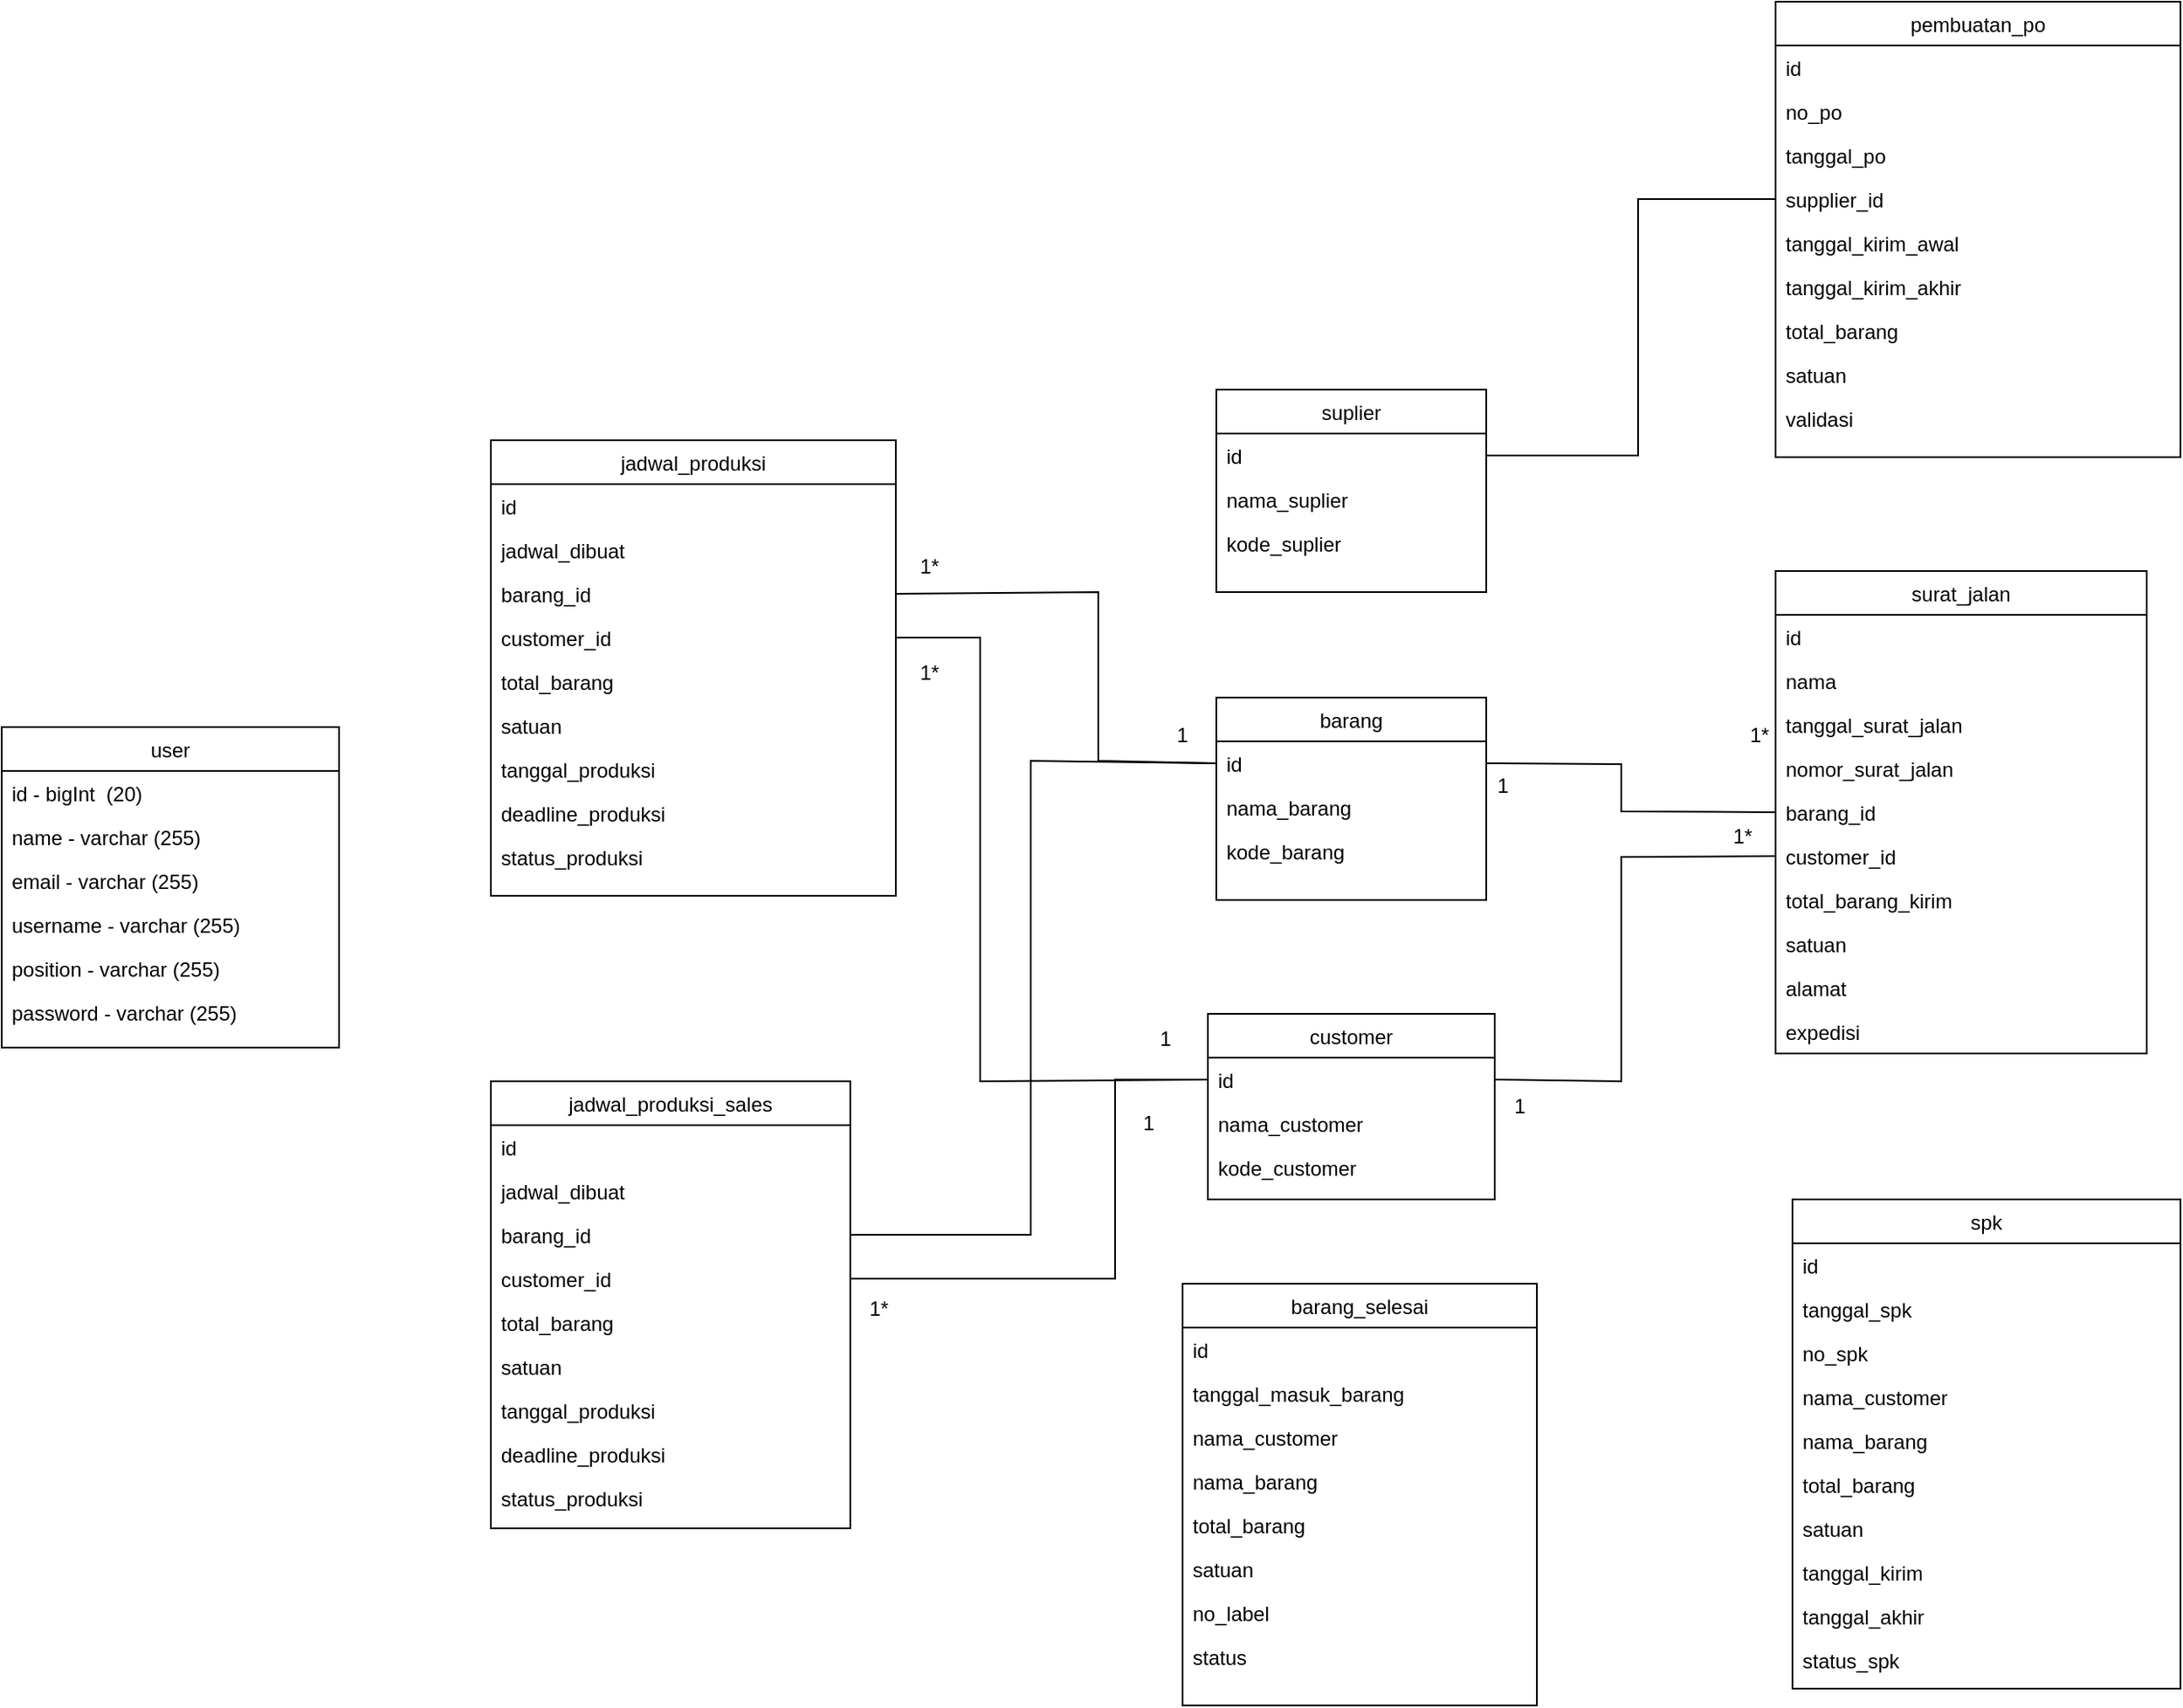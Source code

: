 <mxfile version="20.2.2" type="github">
  <diagram id="C5RBs43oDa-KdzZeNtuy" name="Page-1">
    <mxGraphModel dx="981" dy="1711" grid="1" gridSize="10" guides="1" tooltips="1" connect="1" arrows="1" fold="1" page="1" pageScale="1" pageWidth="827" pageHeight="1169" math="0" shadow="0">
      <root>
        <mxCell id="WIyWlLk6GJQsqaUBKTNV-0" />
        <mxCell id="WIyWlLk6GJQsqaUBKTNV-1" parent="WIyWlLk6GJQsqaUBKTNV-0" />
        <mxCell id="zkfFHV4jXpPFQw0GAbJ--0" value="surat_jalan" style="swimlane;fontStyle=0;align=center;verticalAlign=top;childLayout=stackLayout;horizontal=1;startSize=26;horizontalStack=0;resizeParent=1;resizeLast=0;collapsible=1;marginBottom=0;rounded=0;shadow=0;strokeWidth=1;" parent="WIyWlLk6GJQsqaUBKTNV-1" vertex="1">
          <mxGeometry x="1511.5" y="117.5" width="220" height="286" as="geometry">
            <mxRectangle x="230" y="140" width="160" height="26" as="alternateBounds" />
          </mxGeometry>
        </mxCell>
        <mxCell id="zkfFHV4jXpPFQw0GAbJ--1" value="id" style="text;align=left;verticalAlign=top;spacingLeft=4;spacingRight=4;overflow=hidden;rotatable=0;points=[[0,0.5],[1,0.5]];portConstraint=eastwest;" parent="zkfFHV4jXpPFQw0GAbJ--0" vertex="1">
          <mxGeometry y="26" width="220" height="26" as="geometry" />
        </mxCell>
        <mxCell id="W92CTORP-74Vqz_GSipa-89" value="nama" style="text;align=left;verticalAlign=top;spacingLeft=4;spacingRight=4;overflow=hidden;rotatable=0;points=[[0,0.5],[1,0.5]];portConstraint=eastwest;" vertex="1" parent="zkfFHV4jXpPFQw0GAbJ--0">
          <mxGeometry y="52" width="220" height="26" as="geometry" />
        </mxCell>
        <mxCell id="zkfFHV4jXpPFQw0GAbJ--2" value="tanggal_surat_jalan" style="text;align=left;verticalAlign=top;spacingLeft=4;spacingRight=4;overflow=hidden;rotatable=0;points=[[0,0.5],[1,0.5]];portConstraint=eastwest;rounded=0;shadow=0;html=0;" parent="zkfFHV4jXpPFQw0GAbJ--0" vertex="1">
          <mxGeometry y="78" width="220" height="26" as="geometry" />
        </mxCell>
        <mxCell id="zkfFHV4jXpPFQw0GAbJ--3" value="nomor_surat_jalan" style="text;align=left;verticalAlign=top;spacingLeft=4;spacingRight=4;overflow=hidden;rotatable=0;points=[[0,0.5],[1,0.5]];portConstraint=eastwest;rounded=0;shadow=0;html=0;" parent="zkfFHV4jXpPFQw0GAbJ--0" vertex="1">
          <mxGeometry y="104" width="220" height="26" as="geometry" />
        </mxCell>
        <mxCell id="W92CTORP-74Vqz_GSipa-1" value="barang_id" style="text;align=left;verticalAlign=top;spacingLeft=4;spacingRight=4;overflow=hidden;rotatable=0;points=[[0,0.5],[1,0.5]];portConstraint=eastwest;rounded=0;shadow=0;html=0;" vertex="1" parent="zkfFHV4jXpPFQw0GAbJ--0">
          <mxGeometry y="130" width="220" height="26" as="geometry" />
        </mxCell>
        <mxCell id="W92CTORP-74Vqz_GSipa-0" value="customer_id" style="text;align=left;verticalAlign=top;spacingLeft=4;spacingRight=4;overflow=hidden;rotatable=0;points=[[0,0.5],[1,0.5]];portConstraint=eastwest;rounded=0;shadow=0;html=0;" vertex="1" parent="zkfFHV4jXpPFQw0GAbJ--0">
          <mxGeometry y="156" width="220" height="26" as="geometry" />
        </mxCell>
        <mxCell id="W92CTORP-74Vqz_GSipa-2" value="total_barang_kirim" style="text;align=left;verticalAlign=top;spacingLeft=4;spacingRight=4;overflow=hidden;rotatable=0;points=[[0,0.5],[1,0.5]];portConstraint=eastwest;rounded=0;shadow=0;html=0;" vertex="1" parent="zkfFHV4jXpPFQw0GAbJ--0">
          <mxGeometry y="182" width="220" height="26" as="geometry" />
        </mxCell>
        <mxCell id="W92CTORP-74Vqz_GSipa-3" value="satuan" style="text;align=left;verticalAlign=top;spacingLeft=4;spacingRight=4;overflow=hidden;rotatable=0;points=[[0,0.5],[1,0.5]];portConstraint=eastwest;rounded=0;shadow=0;html=0;" vertex="1" parent="zkfFHV4jXpPFQw0GAbJ--0">
          <mxGeometry y="208" width="220" height="26" as="geometry" />
        </mxCell>
        <mxCell id="W92CTORP-74Vqz_GSipa-4" value="alamat" style="text;align=left;verticalAlign=top;spacingLeft=4;spacingRight=4;overflow=hidden;rotatable=0;points=[[0,0.5],[1,0.5]];portConstraint=eastwest;rounded=0;shadow=0;html=0;" vertex="1" parent="zkfFHV4jXpPFQw0GAbJ--0">
          <mxGeometry y="234" width="220" height="26" as="geometry" />
        </mxCell>
        <mxCell id="W92CTORP-74Vqz_GSipa-5" value="expedisi" style="text;align=left;verticalAlign=top;spacingLeft=4;spacingRight=4;overflow=hidden;rotatable=0;points=[[0,0.5],[1,0.5]];portConstraint=eastwest;rounded=0;shadow=0;html=0;" vertex="1" parent="zkfFHV4jXpPFQw0GAbJ--0">
          <mxGeometry y="260" width="220" height="26" as="geometry" />
        </mxCell>
        <mxCell id="zkfFHV4jXpPFQw0GAbJ--6" value="barang_selesai" style="swimlane;fontStyle=0;align=center;verticalAlign=top;childLayout=stackLayout;horizontal=1;startSize=26;horizontalStack=0;resizeParent=1;resizeLast=0;collapsible=1;marginBottom=0;rounded=0;shadow=0;strokeWidth=1;" parent="WIyWlLk6GJQsqaUBKTNV-1" vertex="1">
          <mxGeometry x="1160" y="540" width="210" height="250" as="geometry">
            <mxRectangle x="130" y="380" width="160" height="26" as="alternateBounds" />
          </mxGeometry>
        </mxCell>
        <mxCell id="zkfFHV4jXpPFQw0GAbJ--7" value="id" style="text;align=left;verticalAlign=top;spacingLeft=4;spacingRight=4;overflow=hidden;rotatable=0;points=[[0,0.5],[1,0.5]];portConstraint=eastwest;" parent="zkfFHV4jXpPFQw0GAbJ--6" vertex="1">
          <mxGeometry y="26" width="210" height="26" as="geometry" />
        </mxCell>
        <mxCell id="zkfFHV4jXpPFQw0GAbJ--8" value="tanggal_masuk_barang" style="text;align=left;verticalAlign=top;spacingLeft=4;spacingRight=4;overflow=hidden;rotatable=0;points=[[0,0.5],[1,0.5]];portConstraint=eastwest;rounded=0;shadow=0;html=0;" parent="zkfFHV4jXpPFQw0GAbJ--6" vertex="1">
          <mxGeometry y="52" width="210" height="26" as="geometry" />
        </mxCell>
        <mxCell id="W92CTORP-74Vqz_GSipa-8" value="nama_customer" style="text;align=left;verticalAlign=top;spacingLeft=4;spacingRight=4;overflow=hidden;rotatable=0;points=[[0,0.5],[1,0.5]];portConstraint=eastwest;rounded=0;shadow=0;html=0;" vertex="1" parent="zkfFHV4jXpPFQw0GAbJ--6">
          <mxGeometry y="78" width="210" height="26" as="geometry" />
        </mxCell>
        <mxCell id="W92CTORP-74Vqz_GSipa-9" value="nama_barang" style="text;align=left;verticalAlign=top;spacingLeft=4;spacingRight=4;overflow=hidden;rotatable=0;points=[[0,0.5],[1,0.5]];portConstraint=eastwest;rounded=0;shadow=0;html=0;" vertex="1" parent="zkfFHV4jXpPFQw0GAbJ--6">
          <mxGeometry y="104" width="210" height="26" as="geometry" />
        </mxCell>
        <mxCell id="W92CTORP-74Vqz_GSipa-10" value="total_barang" style="text;align=left;verticalAlign=top;spacingLeft=4;spacingRight=4;overflow=hidden;rotatable=0;points=[[0,0.5],[1,0.5]];portConstraint=eastwest;rounded=0;shadow=0;html=0;" vertex="1" parent="zkfFHV4jXpPFQw0GAbJ--6">
          <mxGeometry y="130" width="210" height="26" as="geometry" />
        </mxCell>
        <mxCell id="W92CTORP-74Vqz_GSipa-11" value="satuan" style="text;align=left;verticalAlign=top;spacingLeft=4;spacingRight=4;overflow=hidden;rotatable=0;points=[[0,0.5],[1,0.5]];portConstraint=eastwest;rounded=0;shadow=0;html=0;" vertex="1" parent="zkfFHV4jXpPFQw0GAbJ--6">
          <mxGeometry y="156" width="210" height="26" as="geometry" />
        </mxCell>
        <mxCell id="W92CTORP-74Vqz_GSipa-12" value="no_label" style="text;align=left;verticalAlign=top;spacingLeft=4;spacingRight=4;overflow=hidden;rotatable=0;points=[[0,0.5],[1,0.5]];portConstraint=eastwest;rounded=0;shadow=0;html=0;" vertex="1" parent="zkfFHV4jXpPFQw0GAbJ--6">
          <mxGeometry y="182" width="210" height="26" as="geometry" />
        </mxCell>
        <mxCell id="W92CTORP-74Vqz_GSipa-13" value="status" style="text;align=left;verticalAlign=top;spacingLeft=4;spacingRight=4;overflow=hidden;rotatable=0;points=[[0,0.5],[1,0.5]];portConstraint=eastwest;rounded=0;shadow=0;html=0;" vertex="1" parent="zkfFHV4jXpPFQw0GAbJ--6">
          <mxGeometry y="208" width="210" height="26" as="geometry" />
        </mxCell>
        <mxCell id="zkfFHV4jXpPFQw0GAbJ--13" value="customer" style="swimlane;fontStyle=0;align=center;verticalAlign=top;childLayout=stackLayout;horizontal=1;startSize=26;horizontalStack=0;resizeParent=1;resizeLast=0;collapsible=1;marginBottom=0;rounded=0;shadow=0;strokeWidth=1;" parent="WIyWlLk6GJQsqaUBKTNV-1" vertex="1">
          <mxGeometry x="1175" y="380" width="170" height="110" as="geometry">
            <mxRectangle x="340" y="380" width="170" height="26" as="alternateBounds" />
          </mxGeometry>
        </mxCell>
        <mxCell id="zkfFHV4jXpPFQw0GAbJ--14" value="id" style="text;align=left;verticalAlign=top;spacingLeft=4;spacingRight=4;overflow=hidden;rotatable=0;points=[[0,0.5],[1,0.5]];portConstraint=eastwest;" parent="zkfFHV4jXpPFQw0GAbJ--13" vertex="1">
          <mxGeometry y="26" width="170" height="26" as="geometry" />
        </mxCell>
        <mxCell id="W92CTORP-74Vqz_GSipa-6" value="nama_customer" style="text;align=left;verticalAlign=top;spacingLeft=4;spacingRight=4;overflow=hidden;rotatable=0;points=[[0,0.5],[1,0.5]];portConstraint=eastwest;" vertex="1" parent="zkfFHV4jXpPFQw0GAbJ--13">
          <mxGeometry y="52" width="170" height="26" as="geometry" />
        </mxCell>
        <mxCell id="W92CTORP-74Vqz_GSipa-7" value="kode_customer" style="text;align=left;verticalAlign=top;spacingLeft=4;spacingRight=4;overflow=hidden;rotatable=0;points=[[0,0.5],[1,0.5]];portConstraint=eastwest;" vertex="1" parent="zkfFHV4jXpPFQw0GAbJ--13">
          <mxGeometry y="78" width="170" height="26" as="geometry" />
        </mxCell>
        <mxCell id="zkfFHV4jXpPFQw0GAbJ--17" value="barang" style="swimlane;fontStyle=0;align=center;verticalAlign=top;childLayout=stackLayout;horizontal=1;startSize=26;horizontalStack=0;resizeParent=1;resizeLast=0;collapsible=1;marginBottom=0;rounded=0;shadow=0;strokeWidth=1;" parent="WIyWlLk6GJQsqaUBKTNV-1" vertex="1">
          <mxGeometry x="1180" y="192.5" width="160" height="120" as="geometry">
            <mxRectangle x="550" y="140" width="160" height="26" as="alternateBounds" />
          </mxGeometry>
        </mxCell>
        <mxCell id="zkfFHV4jXpPFQw0GAbJ--18" value="id" style="text;align=left;verticalAlign=top;spacingLeft=4;spacingRight=4;overflow=hidden;rotatable=0;points=[[0,0.5],[1,0.5]];portConstraint=eastwest;" parent="zkfFHV4jXpPFQw0GAbJ--17" vertex="1">
          <mxGeometry y="26" width="160" height="26" as="geometry" />
        </mxCell>
        <mxCell id="zkfFHV4jXpPFQw0GAbJ--19" value="nama_barang" style="text;align=left;verticalAlign=top;spacingLeft=4;spacingRight=4;overflow=hidden;rotatable=0;points=[[0,0.5],[1,0.5]];portConstraint=eastwest;rounded=0;shadow=0;html=0;" parent="zkfFHV4jXpPFQw0GAbJ--17" vertex="1">
          <mxGeometry y="52" width="160" height="26" as="geometry" />
        </mxCell>
        <mxCell id="zkfFHV4jXpPFQw0GAbJ--20" value="kode_barang" style="text;align=left;verticalAlign=top;spacingLeft=4;spacingRight=4;overflow=hidden;rotatable=0;points=[[0,0.5],[1,0.5]];portConstraint=eastwest;rounded=0;shadow=0;html=0;" parent="zkfFHV4jXpPFQw0GAbJ--17" vertex="1">
          <mxGeometry y="78" width="160" height="26" as="geometry" />
        </mxCell>
        <mxCell id="W92CTORP-74Vqz_GSipa-14" value="spk" style="swimlane;fontStyle=0;align=center;verticalAlign=top;childLayout=stackLayout;horizontal=1;startSize=26;horizontalStack=0;resizeParent=1;resizeLast=0;collapsible=1;marginBottom=0;rounded=0;shadow=0;strokeWidth=1;" vertex="1" parent="WIyWlLk6GJQsqaUBKTNV-1">
          <mxGeometry x="1521.5" y="490" width="230" height="290" as="geometry">
            <mxRectangle x="130" y="380" width="160" height="26" as="alternateBounds" />
          </mxGeometry>
        </mxCell>
        <mxCell id="W92CTORP-74Vqz_GSipa-15" value="id" style="text;align=left;verticalAlign=top;spacingLeft=4;spacingRight=4;overflow=hidden;rotatable=0;points=[[0,0.5],[1,0.5]];portConstraint=eastwest;" vertex="1" parent="W92CTORP-74Vqz_GSipa-14">
          <mxGeometry y="26" width="230" height="26" as="geometry" />
        </mxCell>
        <mxCell id="W92CTORP-74Vqz_GSipa-16" value="tanggal_spk" style="text;align=left;verticalAlign=top;spacingLeft=4;spacingRight=4;overflow=hidden;rotatable=0;points=[[0,0.5],[1,0.5]];portConstraint=eastwest;rounded=0;shadow=0;html=0;" vertex="1" parent="W92CTORP-74Vqz_GSipa-14">
          <mxGeometry y="52" width="230" height="26" as="geometry" />
        </mxCell>
        <mxCell id="W92CTORP-74Vqz_GSipa-17" value="no_spk" style="text;align=left;verticalAlign=top;spacingLeft=4;spacingRight=4;overflow=hidden;rotatable=0;points=[[0,0.5],[1,0.5]];portConstraint=eastwest;rounded=0;shadow=0;html=0;" vertex="1" parent="W92CTORP-74Vqz_GSipa-14">
          <mxGeometry y="78" width="230" height="26" as="geometry" />
        </mxCell>
        <mxCell id="W92CTORP-74Vqz_GSipa-18" value="nama_customer" style="text;align=left;verticalAlign=top;spacingLeft=4;spacingRight=4;overflow=hidden;rotatable=0;points=[[0,0.5],[1,0.5]];portConstraint=eastwest;rounded=0;shadow=0;html=0;" vertex="1" parent="W92CTORP-74Vqz_GSipa-14">
          <mxGeometry y="104" width="230" height="26" as="geometry" />
        </mxCell>
        <mxCell id="W92CTORP-74Vqz_GSipa-19" value="nama_barang" style="text;align=left;verticalAlign=top;spacingLeft=4;spacingRight=4;overflow=hidden;rotatable=0;points=[[0,0.5],[1,0.5]];portConstraint=eastwest;rounded=0;shadow=0;html=0;" vertex="1" parent="W92CTORP-74Vqz_GSipa-14">
          <mxGeometry y="130" width="230" height="26" as="geometry" />
        </mxCell>
        <mxCell id="W92CTORP-74Vqz_GSipa-20" value="total_barang" style="text;align=left;verticalAlign=top;spacingLeft=4;spacingRight=4;overflow=hidden;rotatable=0;points=[[0,0.5],[1,0.5]];portConstraint=eastwest;rounded=0;shadow=0;html=0;" vertex="1" parent="W92CTORP-74Vqz_GSipa-14">
          <mxGeometry y="156" width="230" height="26" as="geometry" />
        </mxCell>
        <mxCell id="W92CTORP-74Vqz_GSipa-21" value="satuan" style="text;align=left;verticalAlign=top;spacingLeft=4;spacingRight=4;overflow=hidden;rotatable=0;points=[[0,0.5],[1,0.5]];portConstraint=eastwest;rounded=0;shadow=0;html=0;" vertex="1" parent="W92CTORP-74Vqz_GSipa-14">
          <mxGeometry y="182" width="230" height="26" as="geometry" />
        </mxCell>
        <mxCell id="W92CTORP-74Vqz_GSipa-22" value="tanggal_kirim" style="text;align=left;verticalAlign=top;spacingLeft=4;spacingRight=4;overflow=hidden;rotatable=0;points=[[0,0.5],[1,0.5]];portConstraint=eastwest;rounded=0;shadow=0;html=0;" vertex="1" parent="W92CTORP-74Vqz_GSipa-14">
          <mxGeometry y="208" width="230" height="26" as="geometry" />
        </mxCell>
        <mxCell id="W92CTORP-74Vqz_GSipa-23" value="tanggal_akhir" style="text;align=left;verticalAlign=top;spacingLeft=4;spacingRight=4;overflow=hidden;rotatable=0;points=[[0,0.5],[1,0.5]];portConstraint=eastwest;rounded=0;shadow=0;html=0;" vertex="1" parent="W92CTORP-74Vqz_GSipa-14">
          <mxGeometry y="234" width="230" height="26" as="geometry" />
        </mxCell>
        <mxCell id="W92CTORP-74Vqz_GSipa-24" value="status_spk" style="text;align=left;verticalAlign=top;spacingLeft=4;spacingRight=4;overflow=hidden;rotatable=0;points=[[0,0.5],[1,0.5]];portConstraint=eastwest;rounded=0;shadow=0;html=0;" vertex="1" parent="W92CTORP-74Vqz_GSipa-14">
          <mxGeometry y="260" width="230" height="26" as="geometry" />
        </mxCell>
        <mxCell id="W92CTORP-74Vqz_GSipa-25" value="user" style="swimlane;fontStyle=0;align=center;verticalAlign=top;childLayout=stackLayout;horizontal=1;startSize=26;horizontalStack=0;resizeParent=1;resizeLast=0;collapsible=1;marginBottom=0;rounded=0;shadow=0;strokeWidth=1;" vertex="1" parent="WIyWlLk6GJQsqaUBKTNV-1">
          <mxGeometry x="460" y="210" width="200" height="190" as="geometry">
            <mxRectangle x="130" y="380" width="160" height="26" as="alternateBounds" />
          </mxGeometry>
        </mxCell>
        <mxCell id="W92CTORP-74Vqz_GSipa-26" value="id - bigInt  (20)" style="text;align=left;verticalAlign=top;spacingLeft=4;spacingRight=4;overflow=hidden;rotatable=0;points=[[0,0.5],[1,0.5]];portConstraint=eastwest;" vertex="1" parent="W92CTORP-74Vqz_GSipa-25">
          <mxGeometry y="26" width="200" height="26" as="geometry" />
        </mxCell>
        <mxCell id="W92CTORP-74Vqz_GSipa-27" value="name - varchar (255)" style="text;align=left;verticalAlign=top;spacingLeft=4;spacingRight=4;overflow=hidden;rotatable=0;points=[[0,0.5],[1,0.5]];portConstraint=eastwest;rounded=0;shadow=0;html=0;" vertex="1" parent="W92CTORP-74Vqz_GSipa-25">
          <mxGeometry y="52" width="200" height="26" as="geometry" />
        </mxCell>
        <mxCell id="W92CTORP-74Vqz_GSipa-28" value="email - varchar (255)" style="text;align=left;verticalAlign=top;spacingLeft=4;spacingRight=4;overflow=hidden;rotatable=0;points=[[0,0.5],[1,0.5]];portConstraint=eastwest;rounded=0;shadow=0;html=0;" vertex="1" parent="W92CTORP-74Vqz_GSipa-25">
          <mxGeometry y="78" width="200" height="26" as="geometry" />
        </mxCell>
        <mxCell id="W92CTORP-74Vqz_GSipa-29" value="username - varchar (255)" style="text;align=left;verticalAlign=top;spacingLeft=4;spacingRight=4;overflow=hidden;rotatable=0;points=[[0,0.5],[1,0.5]];portConstraint=eastwest;rounded=0;shadow=0;html=0;" vertex="1" parent="W92CTORP-74Vqz_GSipa-25">
          <mxGeometry y="104" width="200" height="26" as="geometry" />
        </mxCell>
        <mxCell id="W92CTORP-74Vqz_GSipa-30" value="position - varchar (255)" style="text;align=left;verticalAlign=top;spacingLeft=4;spacingRight=4;overflow=hidden;rotatable=0;points=[[0,0.5],[1,0.5]];portConstraint=eastwest;rounded=0;shadow=0;html=0;" vertex="1" parent="W92CTORP-74Vqz_GSipa-25">
          <mxGeometry y="130" width="200" height="26" as="geometry" />
        </mxCell>
        <mxCell id="W92CTORP-74Vqz_GSipa-31" value="password - varchar (255)" style="text;align=left;verticalAlign=top;spacingLeft=4;spacingRight=4;overflow=hidden;rotatable=0;points=[[0,0.5],[1,0.5]];portConstraint=eastwest;rounded=0;shadow=0;html=0;" vertex="1" parent="W92CTORP-74Vqz_GSipa-25">
          <mxGeometry y="156" width="200" height="26" as="geometry" />
        </mxCell>
        <mxCell id="W92CTORP-74Vqz_GSipa-36" value="jadwal_produksi" style="swimlane;fontStyle=0;align=center;verticalAlign=top;childLayout=stackLayout;horizontal=1;startSize=26;horizontalStack=0;resizeParent=1;resizeLast=0;collapsible=1;marginBottom=0;rounded=0;shadow=0;strokeWidth=1;" vertex="1" parent="WIyWlLk6GJQsqaUBKTNV-1">
          <mxGeometry x="750" y="40" width="240" height="270" as="geometry">
            <mxRectangle x="130" y="380" width="160" height="26" as="alternateBounds" />
          </mxGeometry>
        </mxCell>
        <mxCell id="W92CTORP-74Vqz_GSipa-37" value="id" style="text;align=left;verticalAlign=top;spacingLeft=4;spacingRight=4;overflow=hidden;rotatable=0;points=[[0,0.5],[1,0.5]];portConstraint=eastwest;" vertex="1" parent="W92CTORP-74Vqz_GSipa-36">
          <mxGeometry y="26" width="240" height="26" as="geometry" />
        </mxCell>
        <mxCell id="W92CTORP-74Vqz_GSipa-38" value="jadwal_dibuat" style="text;align=left;verticalAlign=top;spacingLeft=4;spacingRight=4;overflow=hidden;rotatable=0;points=[[0,0.5],[1,0.5]];portConstraint=eastwest;rounded=0;shadow=0;html=0;" vertex="1" parent="W92CTORP-74Vqz_GSipa-36">
          <mxGeometry y="52" width="240" height="26" as="geometry" />
        </mxCell>
        <mxCell id="W92CTORP-74Vqz_GSipa-40" value="barang_id" style="text;align=left;verticalAlign=top;spacingLeft=4;spacingRight=4;overflow=hidden;rotatable=0;points=[[0,0.5],[1,0.5]];portConstraint=eastwest;rounded=0;shadow=0;html=0;" vertex="1" parent="W92CTORP-74Vqz_GSipa-36">
          <mxGeometry y="78" width="240" height="26" as="geometry" />
        </mxCell>
        <mxCell id="W92CTORP-74Vqz_GSipa-39" value="customer_id" style="text;align=left;verticalAlign=top;spacingLeft=4;spacingRight=4;overflow=hidden;rotatable=0;points=[[0,0.5],[1,0.5]];portConstraint=eastwest;rounded=0;shadow=0;html=0;" vertex="1" parent="W92CTORP-74Vqz_GSipa-36">
          <mxGeometry y="104" width="240" height="26" as="geometry" />
        </mxCell>
        <mxCell id="W92CTORP-74Vqz_GSipa-41" value="total_barang" style="text;align=left;verticalAlign=top;spacingLeft=4;spacingRight=4;overflow=hidden;rotatable=0;points=[[0,0.5],[1,0.5]];portConstraint=eastwest;rounded=0;shadow=0;html=0;" vertex="1" parent="W92CTORP-74Vqz_GSipa-36">
          <mxGeometry y="130" width="240" height="26" as="geometry" />
        </mxCell>
        <mxCell id="W92CTORP-74Vqz_GSipa-42" value="satuan" style="text;align=left;verticalAlign=top;spacingLeft=4;spacingRight=4;overflow=hidden;rotatable=0;points=[[0,0.5],[1,0.5]];portConstraint=eastwest;rounded=0;shadow=0;html=0;" vertex="1" parent="W92CTORP-74Vqz_GSipa-36">
          <mxGeometry y="156" width="240" height="26" as="geometry" />
        </mxCell>
        <mxCell id="W92CTORP-74Vqz_GSipa-43" value="tanggal_produksi" style="text;align=left;verticalAlign=top;spacingLeft=4;spacingRight=4;overflow=hidden;rotatable=0;points=[[0,0.5],[1,0.5]];portConstraint=eastwest;rounded=0;shadow=0;html=0;" vertex="1" parent="W92CTORP-74Vqz_GSipa-36">
          <mxGeometry y="182" width="240" height="26" as="geometry" />
        </mxCell>
        <mxCell id="W92CTORP-74Vqz_GSipa-44" value="deadline_produksi" style="text;align=left;verticalAlign=top;spacingLeft=4;spacingRight=4;overflow=hidden;rotatable=0;points=[[0,0.5],[1,0.5]];portConstraint=eastwest;rounded=0;shadow=0;html=0;" vertex="1" parent="W92CTORP-74Vqz_GSipa-36">
          <mxGeometry y="208" width="240" height="26" as="geometry" />
        </mxCell>
        <mxCell id="W92CTORP-74Vqz_GSipa-45" value="status_produksi" style="text;align=left;verticalAlign=top;spacingLeft=4;spacingRight=4;overflow=hidden;rotatable=0;points=[[0,0.5],[1,0.5]];portConstraint=eastwest;rounded=0;shadow=0;html=0;" vertex="1" parent="W92CTORP-74Vqz_GSipa-36">
          <mxGeometry y="234" width="240" height="26" as="geometry" />
        </mxCell>
        <mxCell id="W92CTORP-74Vqz_GSipa-46" value="jadwal_produksi_sales" style="swimlane;fontStyle=0;align=center;verticalAlign=top;childLayout=stackLayout;horizontal=1;startSize=26;horizontalStack=0;resizeParent=1;resizeLast=0;collapsible=1;marginBottom=0;rounded=0;shadow=0;strokeWidth=1;" vertex="1" parent="WIyWlLk6GJQsqaUBKTNV-1">
          <mxGeometry x="750" y="420" width="213" height="265" as="geometry">
            <mxRectangle x="130" y="380" width="160" height="26" as="alternateBounds" />
          </mxGeometry>
        </mxCell>
        <mxCell id="W92CTORP-74Vqz_GSipa-47" value="id" style="text;align=left;verticalAlign=top;spacingLeft=4;spacingRight=4;overflow=hidden;rotatable=0;points=[[0,0.5],[1,0.5]];portConstraint=eastwest;" vertex="1" parent="W92CTORP-74Vqz_GSipa-46">
          <mxGeometry y="26" width="213" height="26" as="geometry" />
        </mxCell>
        <mxCell id="W92CTORP-74Vqz_GSipa-48" value="jadwal_dibuat" style="text;align=left;verticalAlign=top;spacingLeft=4;spacingRight=4;overflow=hidden;rotatable=0;points=[[0,0.5],[1,0.5]];portConstraint=eastwest;rounded=0;shadow=0;html=0;" vertex="1" parent="W92CTORP-74Vqz_GSipa-46">
          <mxGeometry y="52" width="213" height="26" as="geometry" />
        </mxCell>
        <mxCell id="W92CTORP-74Vqz_GSipa-50" value="barang_id" style="text;align=left;verticalAlign=top;spacingLeft=4;spacingRight=4;overflow=hidden;rotatable=0;points=[[0,0.5],[1,0.5]];portConstraint=eastwest;rounded=0;shadow=0;html=0;" vertex="1" parent="W92CTORP-74Vqz_GSipa-46">
          <mxGeometry y="78" width="213" height="26" as="geometry" />
        </mxCell>
        <mxCell id="W92CTORP-74Vqz_GSipa-49" value="customer_id" style="text;align=left;verticalAlign=top;spacingLeft=4;spacingRight=4;overflow=hidden;rotatable=0;points=[[0,0.5],[1,0.5]];portConstraint=eastwest;rounded=0;shadow=0;html=0;" vertex="1" parent="W92CTORP-74Vqz_GSipa-46">
          <mxGeometry y="104" width="213" height="26" as="geometry" />
        </mxCell>
        <mxCell id="W92CTORP-74Vqz_GSipa-51" value="total_barang" style="text;align=left;verticalAlign=top;spacingLeft=4;spacingRight=4;overflow=hidden;rotatable=0;points=[[0,0.5],[1,0.5]];portConstraint=eastwest;rounded=0;shadow=0;html=0;" vertex="1" parent="W92CTORP-74Vqz_GSipa-46">
          <mxGeometry y="130" width="213" height="26" as="geometry" />
        </mxCell>
        <mxCell id="W92CTORP-74Vqz_GSipa-52" value="satuan" style="text;align=left;verticalAlign=top;spacingLeft=4;spacingRight=4;overflow=hidden;rotatable=0;points=[[0,0.5],[1,0.5]];portConstraint=eastwest;rounded=0;shadow=0;html=0;" vertex="1" parent="W92CTORP-74Vqz_GSipa-46">
          <mxGeometry y="156" width="213" height="26" as="geometry" />
        </mxCell>
        <mxCell id="W92CTORP-74Vqz_GSipa-53" value="tanggal_produksi" style="text;align=left;verticalAlign=top;spacingLeft=4;spacingRight=4;overflow=hidden;rotatable=0;points=[[0,0.5],[1,0.5]];portConstraint=eastwest;rounded=0;shadow=0;html=0;" vertex="1" parent="W92CTORP-74Vqz_GSipa-46">
          <mxGeometry y="182" width="213" height="26" as="geometry" />
        </mxCell>
        <mxCell id="W92CTORP-74Vqz_GSipa-54" value="deadline_produksi" style="text;align=left;verticalAlign=top;spacingLeft=4;spacingRight=4;overflow=hidden;rotatable=0;points=[[0,0.5],[1,0.5]];portConstraint=eastwest;rounded=0;shadow=0;html=0;" vertex="1" parent="W92CTORP-74Vqz_GSipa-46">
          <mxGeometry y="208" width="213" height="26" as="geometry" />
        </mxCell>
        <mxCell id="W92CTORP-74Vqz_GSipa-55" value="status_produksi" style="text;align=left;verticalAlign=top;spacingLeft=4;spacingRight=4;overflow=hidden;rotatable=0;points=[[0,0.5],[1,0.5]];portConstraint=eastwest;rounded=0;shadow=0;html=0;" vertex="1" parent="W92CTORP-74Vqz_GSipa-46">
          <mxGeometry y="234" width="213" height="26" as="geometry" />
        </mxCell>
        <mxCell id="W92CTORP-74Vqz_GSipa-58" value="" style="endArrow=none;html=1;rounded=0;entryX=0;entryY=0.5;entryDx=0;entryDy=0;exitX=1;exitY=0.5;exitDx=0;exitDy=0;" edge="1" parent="WIyWlLk6GJQsqaUBKTNV-1" source="W92CTORP-74Vqz_GSipa-40" target="zkfFHV4jXpPFQw0GAbJ--18">
          <mxGeometry width="50" height="50" relative="1" as="geometry">
            <mxPoint x="1100" y="150" as="sourcePoint" />
            <mxPoint x="840" y="390" as="targetPoint" />
            <Array as="points">
              <mxPoint x="1110" y="130" />
              <mxPoint x="1110" y="230" />
            </Array>
          </mxGeometry>
        </mxCell>
        <mxCell id="W92CTORP-74Vqz_GSipa-59" value="" style="endArrow=none;html=1;rounded=0;entryX=1;entryY=0.5;entryDx=0;entryDy=0;exitX=0;exitY=0.5;exitDx=0;exitDy=0;" edge="1" parent="WIyWlLk6GJQsqaUBKTNV-1" source="zkfFHV4jXpPFQw0GAbJ--18" target="W92CTORP-74Vqz_GSipa-50">
          <mxGeometry width="50" height="50" relative="1" as="geometry">
            <mxPoint x="990" y="440" as="sourcePoint" />
            <mxPoint x="1040" y="390" as="targetPoint" />
            <Array as="points">
              <mxPoint x="1070" y="230" />
              <mxPoint x="1070" y="511" />
            </Array>
          </mxGeometry>
        </mxCell>
        <mxCell id="W92CTORP-74Vqz_GSipa-60" value="" style="endArrow=none;html=1;rounded=0;entryX=0;entryY=0.5;entryDx=0;entryDy=0;exitX=1;exitY=0.5;exitDx=0;exitDy=0;" edge="1" parent="WIyWlLk6GJQsqaUBKTNV-1" source="zkfFHV4jXpPFQw0GAbJ--18" target="W92CTORP-74Vqz_GSipa-1">
          <mxGeometry width="50" height="50" relative="1" as="geometry">
            <mxPoint x="1370" y="220" as="sourcePoint" />
            <mxPoint x="1100" y="430" as="targetPoint" />
            <Array as="points">
              <mxPoint x="1420" y="232" />
              <mxPoint x="1420" y="260" />
            </Array>
          </mxGeometry>
        </mxCell>
        <mxCell id="W92CTORP-74Vqz_GSipa-61" value="" style="endArrow=none;html=1;rounded=0;entryX=0;entryY=0.5;entryDx=0;entryDy=0;exitX=1;exitY=0.5;exitDx=0;exitDy=0;" edge="1" parent="WIyWlLk6GJQsqaUBKTNV-1" source="zkfFHV4jXpPFQw0GAbJ--14" target="W92CTORP-74Vqz_GSipa-0">
          <mxGeometry width="50" height="50" relative="1" as="geometry">
            <mxPoint x="1080" y="440" as="sourcePoint" />
            <mxPoint x="1130" y="390" as="targetPoint" />
            <Array as="points">
              <mxPoint x="1420" y="420" />
              <mxPoint x="1420" y="287" />
            </Array>
          </mxGeometry>
        </mxCell>
        <mxCell id="W92CTORP-74Vqz_GSipa-62" value="" style="endArrow=none;html=1;rounded=0;exitX=1;exitY=0.5;exitDx=0;exitDy=0;entryX=0;entryY=0.5;entryDx=0;entryDy=0;" edge="1" parent="WIyWlLk6GJQsqaUBKTNV-1" source="W92CTORP-74Vqz_GSipa-49" target="zkfFHV4jXpPFQw0GAbJ--14">
          <mxGeometry width="50" height="50" relative="1" as="geometry">
            <mxPoint x="1080" y="440" as="sourcePoint" />
            <mxPoint x="1130" y="390" as="targetPoint" />
            <Array as="points">
              <mxPoint x="1120" y="537" />
              <mxPoint x="1120" y="419" />
            </Array>
          </mxGeometry>
        </mxCell>
        <mxCell id="W92CTORP-74Vqz_GSipa-63" value="" style="endArrow=none;html=1;rounded=0;exitX=1;exitY=0.5;exitDx=0;exitDy=0;entryX=0;entryY=0.5;entryDx=0;entryDy=0;" edge="1" parent="WIyWlLk6GJQsqaUBKTNV-1" source="W92CTORP-74Vqz_GSipa-39" target="zkfFHV4jXpPFQw0GAbJ--14">
          <mxGeometry width="50" height="50" relative="1" as="geometry">
            <mxPoint x="1080" y="440" as="sourcePoint" />
            <mxPoint x="1130" y="390" as="targetPoint" />
            <Array as="points">
              <mxPoint x="1040" y="157" />
              <mxPoint x="1040" y="420" />
            </Array>
          </mxGeometry>
        </mxCell>
        <mxCell id="W92CTORP-74Vqz_GSipa-64" value="1" style="text;html=1;strokeColor=none;fillColor=none;align=center;verticalAlign=middle;whiteSpace=wrap;rounded=0;" vertex="1" parent="WIyWlLk6GJQsqaUBKTNV-1">
          <mxGeometry x="1130" y="200" width="60" height="30" as="geometry" />
        </mxCell>
        <mxCell id="W92CTORP-74Vqz_GSipa-65" value="1*" style="text;html=1;strokeColor=none;fillColor=none;align=center;verticalAlign=middle;whiteSpace=wrap;rounded=0;" vertex="1" parent="WIyWlLk6GJQsqaUBKTNV-1">
          <mxGeometry x="980" y="162.5" width="60" height="30" as="geometry" />
        </mxCell>
        <mxCell id="W92CTORP-74Vqz_GSipa-66" value="1*" style="text;html=1;strokeColor=none;fillColor=none;align=center;verticalAlign=middle;whiteSpace=wrap;rounded=0;" vertex="1" parent="WIyWlLk6GJQsqaUBKTNV-1">
          <mxGeometry x="980" y="100" width="60" height="30" as="geometry" />
        </mxCell>
        <mxCell id="W92CTORP-74Vqz_GSipa-67" value="1" style="text;html=1;strokeColor=none;fillColor=none;align=center;verticalAlign=middle;whiteSpace=wrap;rounded=0;" vertex="1" parent="WIyWlLk6GJQsqaUBKTNV-1">
          <mxGeometry x="1120" y="380" width="60" height="30" as="geometry" />
        </mxCell>
        <mxCell id="W92CTORP-74Vqz_GSipa-68" value="1" style="text;html=1;strokeColor=none;fillColor=none;align=center;verticalAlign=middle;whiteSpace=wrap;rounded=0;" vertex="1" parent="WIyWlLk6GJQsqaUBKTNV-1">
          <mxGeometry x="1110" y="430" width="60" height="30" as="geometry" />
        </mxCell>
        <mxCell id="W92CTORP-74Vqz_GSipa-69" value="1*" style="text;html=1;strokeColor=none;fillColor=none;align=center;verticalAlign=middle;whiteSpace=wrap;rounded=0;" vertex="1" parent="WIyWlLk6GJQsqaUBKTNV-1">
          <mxGeometry x="950" y="540" width="60" height="30" as="geometry" />
        </mxCell>
        <mxCell id="W92CTORP-74Vqz_GSipa-70" value="1" style="text;html=1;strokeColor=none;fillColor=none;align=center;verticalAlign=middle;whiteSpace=wrap;rounded=0;" vertex="1" parent="WIyWlLk6GJQsqaUBKTNV-1">
          <mxGeometry x="1330" y="420" width="60" height="30" as="geometry" />
        </mxCell>
        <mxCell id="W92CTORP-74Vqz_GSipa-71" value="1*" style="text;html=1;strokeColor=none;fillColor=none;align=center;verticalAlign=middle;whiteSpace=wrap;rounded=0;" vertex="1" parent="WIyWlLk6GJQsqaUBKTNV-1">
          <mxGeometry x="1461.5" y="260" width="60" height="30" as="geometry" />
        </mxCell>
        <mxCell id="W92CTORP-74Vqz_GSipa-72" value="1*" style="text;html=1;strokeColor=none;fillColor=none;align=center;verticalAlign=middle;whiteSpace=wrap;rounded=0;" vertex="1" parent="WIyWlLk6GJQsqaUBKTNV-1">
          <mxGeometry x="1471.5" y="200" width="60" height="30" as="geometry" />
        </mxCell>
        <mxCell id="W92CTORP-74Vqz_GSipa-73" value="1" style="text;html=1;strokeColor=none;fillColor=none;align=center;verticalAlign=middle;whiteSpace=wrap;rounded=0;" vertex="1" parent="WIyWlLk6GJQsqaUBKTNV-1">
          <mxGeometry x="1320" y="230" width="60" height="30" as="geometry" />
        </mxCell>
        <mxCell id="W92CTORP-74Vqz_GSipa-74" value="suplier" style="swimlane;fontStyle=0;align=center;verticalAlign=top;childLayout=stackLayout;horizontal=1;startSize=26;horizontalStack=0;resizeParent=1;resizeLast=0;collapsible=1;marginBottom=0;rounded=0;shadow=0;strokeWidth=1;" vertex="1" parent="WIyWlLk6GJQsqaUBKTNV-1">
          <mxGeometry x="1180" y="10" width="160" height="120" as="geometry">
            <mxRectangle x="550" y="140" width="160" height="26" as="alternateBounds" />
          </mxGeometry>
        </mxCell>
        <mxCell id="W92CTORP-74Vqz_GSipa-75" value="id" style="text;align=left;verticalAlign=top;spacingLeft=4;spacingRight=4;overflow=hidden;rotatable=0;points=[[0,0.5],[1,0.5]];portConstraint=eastwest;" vertex="1" parent="W92CTORP-74Vqz_GSipa-74">
          <mxGeometry y="26" width="160" height="26" as="geometry" />
        </mxCell>
        <mxCell id="W92CTORP-74Vqz_GSipa-76" value="nama_suplier" style="text;align=left;verticalAlign=top;spacingLeft=4;spacingRight=4;overflow=hidden;rotatable=0;points=[[0,0.5],[1,0.5]];portConstraint=eastwest;rounded=0;shadow=0;html=0;" vertex="1" parent="W92CTORP-74Vqz_GSipa-74">
          <mxGeometry y="52" width="160" height="26" as="geometry" />
        </mxCell>
        <mxCell id="W92CTORP-74Vqz_GSipa-77" value="kode_suplier" style="text;align=left;verticalAlign=top;spacingLeft=4;spacingRight=4;overflow=hidden;rotatable=0;points=[[0,0.5],[1,0.5]];portConstraint=eastwest;rounded=0;shadow=0;html=0;" vertex="1" parent="W92CTORP-74Vqz_GSipa-74">
          <mxGeometry y="78" width="160" height="26" as="geometry" />
        </mxCell>
        <mxCell id="W92CTORP-74Vqz_GSipa-78" value="pembuatan_po" style="swimlane;fontStyle=0;align=center;verticalAlign=top;childLayout=stackLayout;horizontal=1;startSize=26;horizontalStack=0;resizeParent=1;resizeLast=0;collapsible=1;marginBottom=0;rounded=0;shadow=0;strokeWidth=1;" vertex="1" parent="WIyWlLk6GJQsqaUBKTNV-1">
          <mxGeometry x="1511.5" y="-220" width="240" height="270" as="geometry">
            <mxRectangle x="130" y="380" width="160" height="26" as="alternateBounds" />
          </mxGeometry>
        </mxCell>
        <mxCell id="W92CTORP-74Vqz_GSipa-79" value="id" style="text;align=left;verticalAlign=top;spacingLeft=4;spacingRight=4;overflow=hidden;rotatable=0;points=[[0,0.5],[1,0.5]];portConstraint=eastwest;" vertex="1" parent="W92CTORP-74Vqz_GSipa-78">
          <mxGeometry y="26" width="240" height="26" as="geometry" />
        </mxCell>
        <mxCell id="W92CTORP-74Vqz_GSipa-80" value="no_po" style="text;align=left;verticalAlign=top;spacingLeft=4;spacingRight=4;overflow=hidden;rotatable=0;points=[[0,0.5],[1,0.5]];portConstraint=eastwest;rounded=0;shadow=0;html=0;" vertex="1" parent="W92CTORP-74Vqz_GSipa-78">
          <mxGeometry y="52" width="240" height="26" as="geometry" />
        </mxCell>
        <mxCell id="W92CTORP-74Vqz_GSipa-81" value="tanggal_po" style="text;align=left;verticalAlign=top;spacingLeft=4;spacingRight=4;overflow=hidden;rotatable=0;points=[[0,0.5],[1,0.5]];portConstraint=eastwest;rounded=0;shadow=0;html=0;" vertex="1" parent="W92CTORP-74Vqz_GSipa-78">
          <mxGeometry y="78" width="240" height="26" as="geometry" />
        </mxCell>
        <mxCell id="W92CTORP-74Vqz_GSipa-82" value="supplier_id" style="text;align=left;verticalAlign=top;spacingLeft=4;spacingRight=4;overflow=hidden;rotatable=0;points=[[0,0.5],[1,0.5]];portConstraint=eastwest;rounded=0;shadow=0;html=0;" vertex="1" parent="W92CTORP-74Vqz_GSipa-78">
          <mxGeometry y="104" width="240" height="26" as="geometry" />
        </mxCell>
        <mxCell id="W92CTORP-74Vqz_GSipa-83" value="tanggal_kirim_awal" style="text;align=left;verticalAlign=top;spacingLeft=4;spacingRight=4;overflow=hidden;rotatable=0;points=[[0,0.5],[1,0.5]];portConstraint=eastwest;rounded=0;shadow=0;html=0;" vertex="1" parent="W92CTORP-74Vqz_GSipa-78">
          <mxGeometry y="130" width="240" height="26" as="geometry" />
        </mxCell>
        <mxCell id="W92CTORP-74Vqz_GSipa-84" value="tanggal_kirim_akhir" style="text;align=left;verticalAlign=top;spacingLeft=4;spacingRight=4;overflow=hidden;rotatable=0;points=[[0,0.5],[1,0.5]];portConstraint=eastwest;rounded=0;shadow=0;html=0;" vertex="1" parent="W92CTORP-74Vqz_GSipa-78">
          <mxGeometry y="156" width="240" height="26" as="geometry" />
        </mxCell>
        <mxCell id="W92CTORP-74Vqz_GSipa-85" value="total_barang" style="text;align=left;verticalAlign=top;spacingLeft=4;spacingRight=4;overflow=hidden;rotatable=0;points=[[0,0.5],[1,0.5]];portConstraint=eastwest;rounded=0;shadow=0;html=0;" vertex="1" parent="W92CTORP-74Vqz_GSipa-78">
          <mxGeometry y="182" width="240" height="26" as="geometry" />
        </mxCell>
        <mxCell id="W92CTORP-74Vqz_GSipa-86" value="satuan" style="text;align=left;verticalAlign=top;spacingLeft=4;spacingRight=4;overflow=hidden;rotatable=0;points=[[0,0.5],[1,0.5]];portConstraint=eastwest;rounded=0;shadow=0;html=0;" vertex="1" parent="W92CTORP-74Vqz_GSipa-78">
          <mxGeometry y="208" width="240" height="26" as="geometry" />
        </mxCell>
        <mxCell id="W92CTORP-74Vqz_GSipa-87" value="validasi" style="text;align=left;verticalAlign=top;spacingLeft=4;spacingRight=4;overflow=hidden;rotatable=0;points=[[0,0.5],[1,0.5]];portConstraint=eastwest;rounded=0;shadow=0;html=0;" vertex="1" parent="W92CTORP-74Vqz_GSipa-78">
          <mxGeometry y="234" width="240" height="26" as="geometry" />
        </mxCell>
        <mxCell id="W92CTORP-74Vqz_GSipa-88" value="" style="endArrow=none;html=1;rounded=0;entryX=0;entryY=0.5;entryDx=0;entryDy=0;exitX=1;exitY=0.5;exitDx=0;exitDy=0;" edge="1" parent="WIyWlLk6GJQsqaUBKTNV-1" source="W92CTORP-74Vqz_GSipa-75" target="W92CTORP-74Vqz_GSipa-82">
          <mxGeometry width="50" height="50" relative="1" as="geometry">
            <mxPoint x="1160" y="110" as="sourcePoint" />
            <mxPoint x="1210" y="60" as="targetPoint" />
            <Array as="points">
              <mxPoint x="1430" y="49" />
              <mxPoint x="1430" y="-103" />
            </Array>
          </mxGeometry>
        </mxCell>
      </root>
    </mxGraphModel>
  </diagram>
</mxfile>
